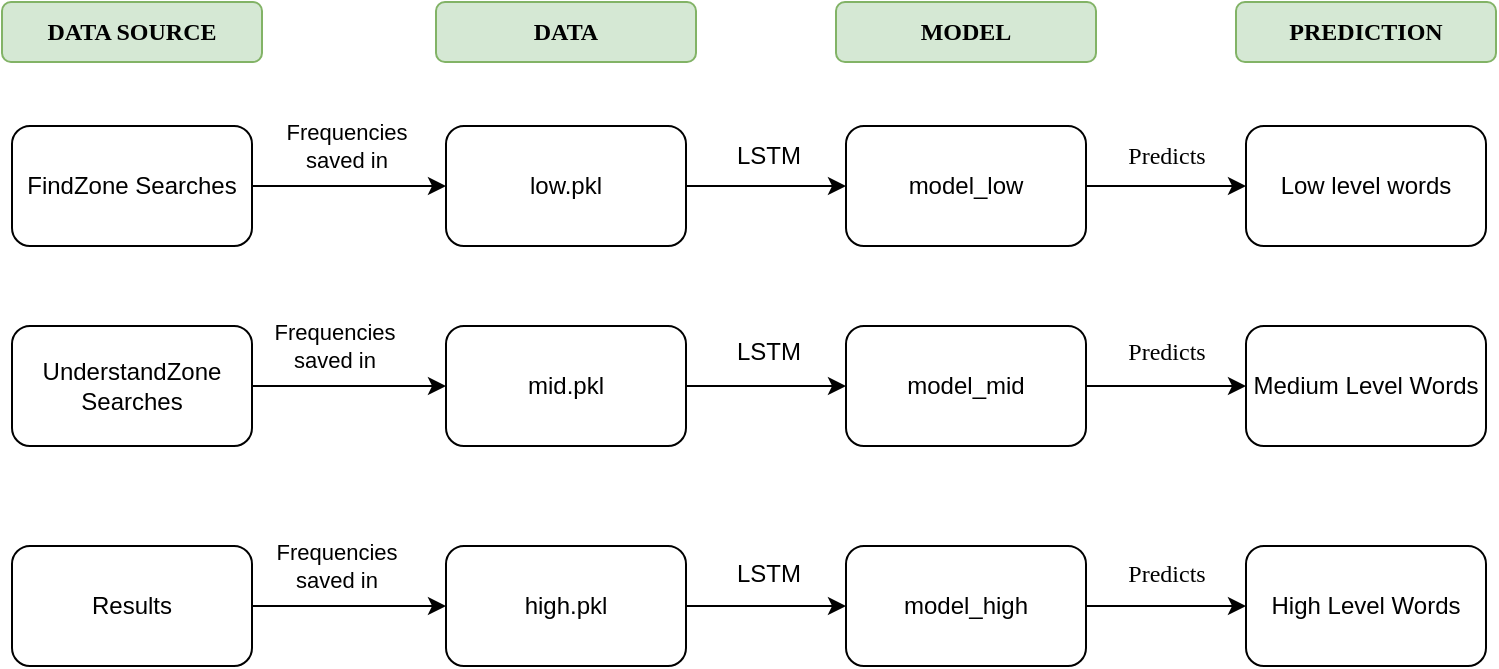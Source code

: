 <mxfile version="12.9.14" type="device"><diagram id="EXp6a9KSk5ckGNx8eBfU" name="Page-1"><mxGraphModel dx="782" dy="404" grid="1" gridSize="10" guides="1" tooltips="1" connect="1" arrows="1" fold="1" page="1" pageScale="1" pageWidth="850" pageHeight="1100" math="0" shadow="0"><root><mxCell id="0"/><mxCell id="1" parent="0"/><mxCell id="EMLPW9arx_QjNCA6hdza-5" value="" style="edgeStyle=orthogonalEdgeStyle;rounded=0;orthogonalLoop=1;jettySize=auto;html=1;" edge="1" parent="1" source="EMLPW9arx_QjNCA6hdza-1" target="EMLPW9arx_QjNCA6hdza-4"><mxGeometry relative="1" as="geometry"/></mxCell><mxCell id="EMLPW9arx_QjNCA6hdza-16" value="Frequencies &lt;br&gt;saved in" style="edgeLabel;html=1;align=center;verticalAlign=middle;resizable=0;points=[];" vertex="1" connectable="0" parent="EMLPW9arx_QjNCA6hdza-5"><mxGeometry x="-0.25" y="10" relative="1" as="geometry"><mxPoint x="10" y="-10" as="offset"/></mxGeometry></mxCell><mxCell id="EMLPW9arx_QjNCA6hdza-1" value="FindZone Searches" style="rounded=1;whiteSpace=wrap;html=1;" vertex="1" parent="1"><mxGeometry x="90" y="92" width="120" height="60" as="geometry"/></mxCell><mxCell id="EMLPW9arx_QjNCA6hdza-15" value="" style="edgeStyle=orthogonalEdgeStyle;rounded=0;orthogonalLoop=1;jettySize=auto;html=1;" edge="1" parent="1" source="EMLPW9arx_QjNCA6hdza-4" target="EMLPW9arx_QjNCA6hdza-14"><mxGeometry relative="1" as="geometry"/></mxCell><mxCell id="EMLPW9arx_QjNCA6hdza-4" value="low.pkl" style="rounded=1;whiteSpace=wrap;html=1;" vertex="1" parent="1"><mxGeometry x="307" y="92" width="120" height="60" as="geometry"/></mxCell><mxCell id="EMLPW9arx_QjNCA6hdza-29" value="" style="edgeStyle=orthogonalEdgeStyle;rounded=0;orthogonalLoop=1;jettySize=auto;html=1;fontFamily=Verdana;" edge="1" parent="1" source="EMLPW9arx_QjNCA6hdza-14" target="EMLPW9arx_QjNCA6hdza-28"><mxGeometry relative="1" as="geometry"/></mxCell><mxCell id="EMLPW9arx_QjNCA6hdza-14" value="model_low" style="rounded=1;whiteSpace=wrap;html=1;" vertex="1" parent="1"><mxGeometry x="507" y="92" width="120" height="60" as="geometry"/></mxCell><mxCell id="EMLPW9arx_QjNCA6hdza-28" value="Low level words" style="rounded=1;whiteSpace=wrap;html=1;" vertex="1" parent="1"><mxGeometry x="707" y="92" width="120" height="60" as="geometry"/></mxCell><mxCell id="EMLPW9arx_QjNCA6hdza-7" value="" style="edgeStyle=orthogonalEdgeStyle;rounded=0;orthogonalLoop=1;jettySize=auto;html=1;" edge="1" parent="1" source="EMLPW9arx_QjNCA6hdza-2" target="EMLPW9arx_QjNCA6hdza-6"><mxGeometry relative="1" as="geometry"/></mxCell><mxCell id="EMLPW9arx_QjNCA6hdza-2" value="UnderstandZone &lt;br&gt;Searches" style="rounded=1;whiteSpace=wrap;html=1;" vertex="1" parent="1"><mxGeometry x="90" y="192" width="120" height="60" as="geometry"/></mxCell><mxCell id="EMLPW9arx_QjNCA6hdza-13" value="" style="edgeStyle=orthogonalEdgeStyle;rounded=0;orthogonalLoop=1;jettySize=auto;html=1;" edge="1" parent="1" source="EMLPW9arx_QjNCA6hdza-6" target="EMLPW9arx_QjNCA6hdza-12"><mxGeometry relative="1" as="geometry"/></mxCell><mxCell id="EMLPW9arx_QjNCA6hdza-6" value="mid.pkl" style="rounded=1;whiteSpace=wrap;html=1;" vertex="1" parent="1"><mxGeometry x="307" y="192" width="120" height="60" as="geometry"/></mxCell><mxCell id="EMLPW9arx_QjNCA6hdza-31" value="" style="edgeStyle=orthogonalEdgeStyle;rounded=0;orthogonalLoop=1;jettySize=auto;html=1;fontFamily=Verdana;" edge="1" parent="1" source="EMLPW9arx_QjNCA6hdza-12" target="EMLPW9arx_QjNCA6hdza-30"><mxGeometry relative="1" as="geometry"/></mxCell><mxCell id="EMLPW9arx_QjNCA6hdza-12" value="model_mid" style="rounded=1;whiteSpace=wrap;html=1;" vertex="1" parent="1"><mxGeometry x="507" y="192" width="120" height="60" as="geometry"/></mxCell><mxCell id="EMLPW9arx_QjNCA6hdza-30" value="Medium Level Words" style="rounded=1;whiteSpace=wrap;html=1;" vertex="1" parent="1"><mxGeometry x="707" y="192" width="120" height="60" as="geometry"/></mxCell><mxCell id="EMLPW9arx_QjNCA6hdza-9" value="" style="edgeStyle=orthogonalEdgeStyle;rounded=0;orthogonalLoop=1;jettySize=auto;html=1;" edge="1" parent="1" source="EMLPW9arx_QjNCA6hdza-3" target="EMLPW9arx_QjNCA6hdza-8"><mxGeometry relative="1" as="geometry"/></mxCell><mxCell id="EMLPW9arx_QjNCA6hdza-3" value="Results" style="rounded=1;whiteSpace=wrap;html=1;" vertex="1" parent="1"><mxGeometry x="90" y="302" width="120" height="60" as="geometry"/></mxCell><mxCell id="EMLPW9arx_QjNCA6hdza-11" value="" style="edgeStyle=orthogonalEdgeStyle;rounded=0;orthogonalLoop=1;jettySize=auto;html=1;" edge="1" parent="1" source="EMLPW9arx_QjNCA6hdza-8" target="EMLPW9arx_QjNCA6hdza-10"><mxGeometry relative="1" as="geometry"/></mxCell><mxCell id="EMLPW9arx_QjNCA6hdza-8" value="high.pkl" style="rounded=1;whiteSpace=wrap;html=1;" vertex="1" parent="1"><mxGeometry x="307" y="302" width="120" height="60" as="geometry"/></mxCell><mxCell id="EMLPW9arx_QjNCA6hdza-33" value="" style="edgeStyle=orthogonalEdgeStyle;rounded=0;orthogonalLoop=1;jettySize=auto;html=1;fontFamily=Verdana;" edge="1" parent="1" source="EMLPW9arx_QjNCA6hdza-10" target="EMLPW9arx_QjNCA6hdza-32"><mxGeometry relative="1" as="geometry"/></mxCell><mxCell id="EMLPW9arx_QjNCA6hdza-10" value="model_high" style="rounded=1;whiteSpace=wrap;html=1;" vertex="1" parent="1"><mxGeometry x="507" y="302" width="120" height="60" as="geometry"/></mxCell><mxCell id="EMLPW9arx_QjNCA6hdza-32" value="High Level Words" style="rounded=1;whiteSpace=wrap;html=1;" vertex="1" parent="1"><mxGeometry x="707" y="302" width="120" height="60" as="geometry"/></mxCell><mxCell id="EMLPW9arx_QjNCA6hdza-19" value="Frequencies &lt;br&gt;saved in" style="edgeLabel;html=1;align=center;verticalAlign=middle;resizable=0;points=[];" vertex="1" connectable="0" parent="1"><mxGeometry x="241" y="172" as="geometry"><mxPoint x="10" y="30" as="offset"/></mxGeometry></mxCell><mxCell id="EMLPW9arx_QjNCA6hdza-20" value="Frequencies &lt;br&gt;saved in" style="edgeLabel;html=1;align=center;verticalAlign=middle;resizable=0;points=[];" vertex="1" connectable="0" parent="1"><mxGeometry x="242" y="282" as="geometry"><mxPoint x="10" y="30" as="offset"/></mxGeometry></mxCell><mxCell id="EMLPW9arx_QjNCA6hdza-21" value="LSTM" style="text;html=1;align=center;verticalAlign=middle;resizable=0;points=[];autosize=1;" vertex="1" parent="1"><mxGeometry x="443" y="97" width="50" height="20" as="geometry"/></mxCell><mxCell id="EMLPW9arx_QjNCA6hdza-22" value="LSTM" style="text;html=1;align=center;verticalAlign=middle;resizable=0;points=[];autosize=1;" vertex="1" parent="1"><mxGeometry x="443" y="195" width="50" height="20" as="geometry"/></mxCell><mxCell id="EMLPW9arx_QjNCA6hdza-23" value="LSTM" style="text;html=1;align=center;verticalAlign=middle;resizable=0;points=[];autosize=1;" vertex="1" parent="1"><mxGeometry x="443" y="306" width="50" height="20" as="geometry"/></mxCell><mxCell id="EMLPW9arx_QjNCA6hdza-24" value="DATA SOURCE" style="text;html=1;strokeColor=#82b366;fillColor=#d5e8d4;align=center;verticalAlign=middle;whiteSpace=wrap;rounded=1;fontFamily=Verdana;fontStyle=1;labelBackgroundColor=none;" vertex="1" parent="1"><mxGeometry x="85" y="30" width="130" height="30" as="geometry"/></mxCell><mxCell id="EMLPW9arx_QjNCA6hdza-25" value="DATA " style="text;html=1;strokeColor=#82b366;fillColor=#d5e8d4;align=center;verticalAlign=middle;whiteSpace=wrap;rounded=1;fontFamily=Verdana;fontStyle=1;labelBackgroundColor=none;" vertex="1" parent="1"><mxGeometry x="302" y="30" width="130" height="30" as="geometry"/></mxCell><mxCell id="EMLPW9arx_QjNCA6hdza-26" value="MODEL" style="text;html=1;strokeColor=#82b366;fillColor=#d5e8d4;align=center;verticalAlign=middle;whiteSpace=wrap;rounded=1;fontFamily=Verdana;fontStyle=1;labelBackgroundColor=none;" vertex="1" parent="1"><mxGeometry x="502" y="30" width="130" height="30" as="geometry"/></mxCell><mxCell id="EMLPW9arx_QjNCA6hdza-27" value="PREDICTION" style="text;html=1;strokeColor=#82b366;fillColor=#d5e8d4;align=center;verticalAlign=middle;whiteSpace=wrap;rounded=1;fontFamily=Verdana;fontStyle=1;labelBackgroundColor=none;" vertex="1" parent="1"><mxGeometry x="702" y="30" width="130" height="30" as="geometry"/></mxCell><mxCell id="EMLPW9arx_QjNCA6hdza-34" value="Predicts" style="text;html=1;align=center;verticalAlign=middle;resizable=0;points=[];autosize=1;fontFamily=Verdana;" vertex="1" parent="1"><mxGeometry x="637" y="97" width="60" height="20" as="geometry"/></mxCell><mxCell id="EMLPW9arx_QjNCA6hdza-35" value="Predicts" style="text;html=1;align=center;verticalAlign=middle;resizable=0;points=[];autosize=1;fontFamily=Verdana;" vertex="1" parent="1"><mxGeometry x="637" y="195" width="60" height="20" as="geometry"/></mxCell><mxCell id="EMLPW9arx_QjNCA6hdza-36" value="Predicts" style="text;html=1;align=center;verticalAlign=middle;resizable=0;points=[];autosize=1;fontFamily=Verdana;" vertex="1" parent="1"><mxGeometry x="637" y="306" width="60" height="20" as="geometry"/></mxCell></root></mxGraphModel></diagram></mxfile>